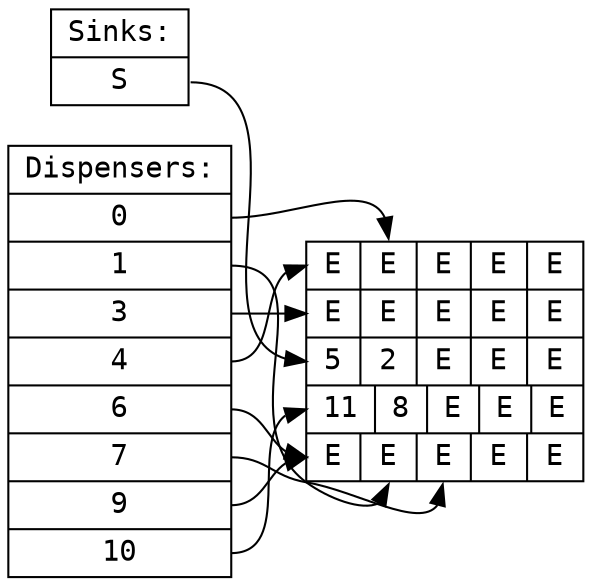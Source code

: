 digraph step {rankdir=LR;node [shape=record,fontname="Inconsolata"];
dispenser [label="Dispensers:|<d1>0|<d13>1|<d18>3|<d0>4|<d14>6|<d12>7|<d15>9|<d16>10"];
sink [label="Sinks:|<s17>S"];
board [label="{<f00>E|<f01>E|<f02>E|<f03>E|<f04>E}|{<f10>E|<f11>E|<f12>E|<f13>E|<f14>E}|{<f20>5|<f21>2|<f22>E|<f23>E|<f24>E}|{<f30>11|<f31>8|<f32>E|<f33>E|<f34>E}|{<f40>E|<f41>E|<f42>E|<f43>E|<f44>E}"];
dispenser:d1 -> board:f01
dispenser:d13 -> board:f41
dispenser:d18 -> board:f10
dispenser:d0 -> board:f00
dispenser:d14 -> board:f40
dispenser:d12 -> board:f42
dispenser:d15 -> board:f40
dispenser:d16 -> board:f30
sink:s17 -> board:f20
}
